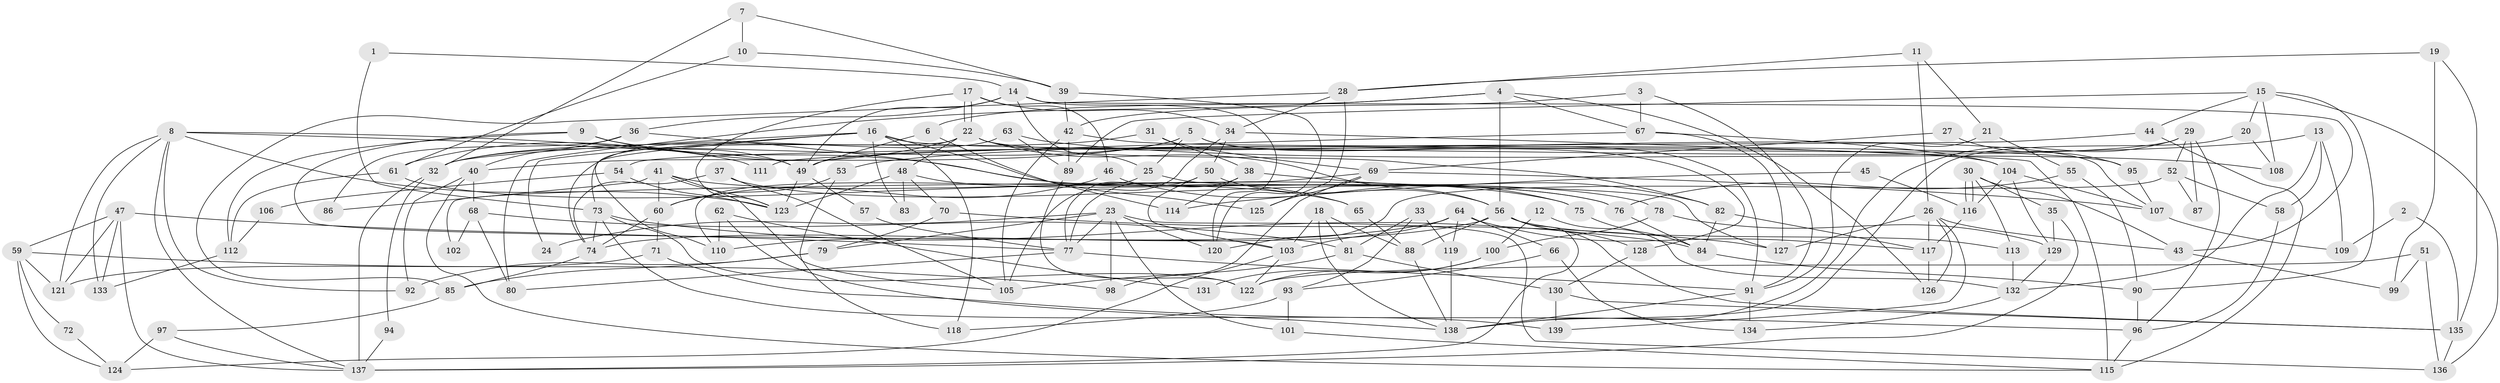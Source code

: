 // Generated by graph-tools (version 1.1) at 2025/11/02/27/25 16:11:19]
// undirected, 139 vertices, 278 edges
graph export_dot {
graph [start="1"]
  node [color=gray90,style=filled];
  1;
  2;
  3;
  4;
  5;
  6;
  7;
  8;
  9;
  10;
  11;
  12;
  13;
  14;
  15;
  16;
  17;
  18;
  19;
  20;
  21;
  22;
  23;
  24;
  25;
  26;
  27;
  28;
  29;
  30;
  31;
  32;
  33;
  34;
  35;
  36;
  37;
  38;
  39;
  40;
  41;
  42;
  43;
  44;
  45;
  46;
  47;
  48;
  49;
  50;
  51;
  52;
  53;
  54;
  55;
  56;
  57;
  58;
  59;
  60;
  61;
  62;
  63;
  64;
  65;
  66;
  67;
  68;
  69;
  70;
  71;
  72;
  73;
  74;
  75;
  76;
  77;
  78;
  79;
  80;
  81;
  82;
  83;
  84;
  85;
  86;
  87;
  88;
  89;
  90;
  91;
  92;
  93;
  94;
  95;
  96;
  97;
  98;
  99;
  100;
  101;
  102;
  103;
  104;
  105;
  106;
  107;
  108;
  109;
  110;
  111;
  112;
  113;
  114;
  115;
  116;
  117;
  118;
  119;
  120;
  121;
  122;
  123;
  124;
  125;
  126;
  127;
  128;
  129;
  130;
  131;
  132;
  133;
  134;
  135;
  136;
  137;
  138;
  139;
  1 -- 73;
  1 -- 14;
  2 -- 135;
  2 -- 109;
  3 -- 67;
  3 -- 91;
  3 -- 42;
  4 -- 56;
  4 -- 126;
  4 -- 6;
  4 -- 67;
  4 -- 80;
  5 -- 91;
  5 -- 25;
  5 -- 32;
  5 -- 40;
  5 -- 128;
  6 -- 49;
  6 -- 114;
  7 -- 32;
  7 -- 39;
  7 -- 10;
  8 -- 121;
  8 -- 137;
  8 -- 49;
  8 -- 92;
  8 -- 111;
  8 -- 123;
  8 -- 133;
  9 -- 103;
  9 -- 49;
  9 -- 78;
  9 -- 112;
  10 -- 61;
  10 -- 39;
  11 -- 28;
  11 -- 21;
  11 -- 26;
  12 -- 100;
  12 -- 132;
  13 -- 132;
  13 -- 53;
  13 -- 58;
  13 -- 109;
  14 -- 43;
  14 -- 120;
  14 -- 25;
  14 -- 36;
  14 -- 49;
  15 -- 20;
  15 -- 90;
  15 -- 44;
  15 -- 89;
  15 -- 108;
  15 -- 136;
  16 -- 32;
  16 -- 104;
  16 -- 24;
  16 -- 83;
  16 -- 110;
  16 -- 118;
  16 -- 125;
  17 -- 123;
  17 -- 22;
  17 -- 22;
  17 -- 34;
  17 -- 46;
  18 -- 81;
  18 -- 103;
  18 -- 88;
  18 -- 138;
  19 -- 28;
  19 -- 135;
  19 -- 99;
  20 -- 138;
  20 -- 108;
  21 -- 91;
  21 -- 55;
  22 -- 73;
  22 -- 48;
  22 -- 56;
  22 -- 61;
  22 -- 82;
  22 -- 107;
  23 -- 136;
  23 -- 120;
  23 -- 24;
  23 -- 77;
  23 -- 79;
  23 -- 98;
  23 -- 101;
  25 -- 127;
  25 -- 110;
  26 -- 127;
  26 -- 43;
  26 -- 117;
  26 -- 126;
  26 -- 139;
  27 -- 69;
  27 -- 95;
  28 -- 34;
  28 -- 125;
  28 -- 85;
  29 -- 138;
  29 -- 49;
  29 -- 52;
  29 -- 87;
  29 -- 96;
  30 -- 43;
  30 -- 116;
  30 -- 116;
  30 -- 35;
  30 -- 113;
  31 -- 38;
  31 -- 32;
  31 -- 69;
  32 -- 137;
  32 -- 94;
  33 -- 119;
  33 -- 81;
  33 -- 93;
  34 -- 115;
  34 -- 50;
  34 -- 105;
  35 -- 137;
  35 -- 129;
  36 -- 40;
  36 -- 65;
  36 -- 86;
  37 -- 76;
  37 -- 74;
  37 -- 105;
  38 -- 82;
  38 -- 77;
  38 -- 114;
  39 -- 42;
  39 -- 120;
  40 -- 68;
  40 -- 92;
  40 -- 115;
  41 -- 105;
  41 -- 123;
  41 -- 60;
  41 -- 75;
  41 -- 86;
  42 -- 105;
  42 -- 89;
  42 -- 95;
  43 -- 99;
  44 -- 115;
  44 -- 54;
  45 -- 114;
  45 -- 116;
  46 -- 60;
  46 -- 75;
  47 -- 77;
  47 -- 133;
  47 -- 59;
  47 -- 121;
  47 -- 137;
  48 -- 123;
  48 -- 70;
  48 -- 76;
  48 -- 83;
  49 -- 57;
  49 -- 123;
  50 -- 103;
  50 -- 56;
  50 -- 77;
  51 -- 136;
  51 -- 122;
  51 -- 99;
  52 -- 58;
  52 -- 87;
  52 -- 120;
  53 -- 118;
  53 -- 60;
  54 -- 123;
  54 -- 106;
  55 -- 76;
  55 -- 90;
  56 -- 74;
  56 -- 88;
  56 -- 113;
  56 -- 128;
  56 -- 135;
  56 -- 137;
  57 -- 77;
  58 -- 96;
  59 -- 121;
  59 -- 72;
  59 -- 98;
  59 -- 124;
  60 -- 74;
  60 -- 71;
  61 -- 65;
  61 -- 112;
  62 -- 110;
  62 -- 138;
  62 -- 131;
  63 -- 89;
  63 -- 74;
  63 -- 108;
  64 -- 110;
  64 -- 103;
  64 -- 66;
  64 -- 117;
  64 -- 119;
  65 -- 88;
  66 -- 134;
  66 -- 93;
  67 -- 104;
  67 -- 111;
  67 -- 127;
  68 -- 80;
  68 -- 81;
  68 -- 102;
  69 -- 98;
  69 -- 102;
  69 -- 107;
  69 -- 125;
  70 -- 79;
  70 -- 127;
  71 -- 96;
  71 -- 121;
  72 -- 124;
  73 -- 74;
  73 -- 84;
  73 -- 122;
  73 -- 139;
  74 -- 85;
  75 -- 84;
  76 -- 84;
  77 -- 80;
  77 -- 91;
  78 -- 129;
  78 -- 100;
  79 -- 92;
  79 -- 85;
  81 -- 130;
  81 -- 105;
  82 -- 117;
  82 -- 84;
  84 -- 90;
  85 -- 97;
  88 -- 138;
  89 -- 122;
  90 -- 96;
  91 -- 138;
  91 -- 134;
  93 -- 101;
  93 -- 118;
  94 -- 137;
  95 -- 107;
  96 -- 115;
  97 -- 137;
  97 -- 124;
  100 -- 122;
  100 -- 131;
  101 -- 115;
  103 -- 124;
  103 -- 122;
  104 -- 116;
  104 -- 107;
  104 -- 129;
  106 -- 112;
  107 -- 109;
  112 -- 133;
  113 -- 132;
  116 -- 117;
  117 -- 126;
  119 -- 138;
  128 -- 130;
  129 -- 132;
  130 -- 139;
  130 -- 135;
  132 -- 134;
  135 -- 136;
}
